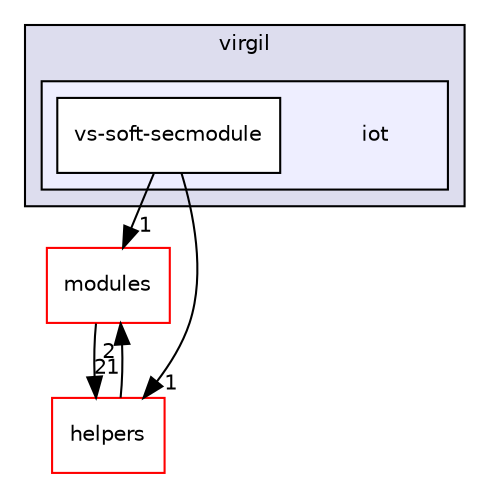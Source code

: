 digraph "iot" {
  compound=true
  node [ fontsize="10", fontname="Helvetica"];
  edge [ labelfontsize="10", labelfontname="Helvetica"];
  subgraph clusterdir_bcf59cbb42b7431e0601b5c3a1b5db05 {
    graph [ bgcolor="#ddddee", pencolor="black", label="virgil" fontname="Helvetica", fontsize="10", URL="dir_bcf59cbb42b7431e0601b5c3a1b5db05.html"]
  subgraph clusterdir_48fa8cf2822faa5cf3c303e17d5a7116 {
    graph [ bgcolor="#eeeeff", pencolor="black", label="" URL="dir_48fa8cf2822faa5cf3c303e17d5a7116.html"];
    dir_48fa8cf2822faa5cf3c303e17d5a7116 [shape=plaintext label="iot"];
    dir_554bebe695e7da4cd7a9439124914d4c [shape=box label="vs-soft-secmodule" color="black" fillcolor="white" style="filled" URL="dir_554bebe695e7da4cd7a9439124914d4c.html"];
  }
  }
  dir_e05d7e2b1ecd646af5bb94391405f3b5 [shape=box label="modules" fillcolor="white" style="filled" color="red" URL="dir_e05d7e2b1ecd646af5bb94391405f3b5.html"];
  dir_861f50189fda057e6c57d1c1130602b3 [shape=box label="helpers" fillcolor="white" style="filled" color="red" URL="dir_861f50189fda057e6c57d1c1130602b3.html"];
  dir_554bebe695e7da4cd7a9439124914d4c->dir_e05d7e2b1ecd646af5bb94391405f3b5 [headlabel="1", labeldistance=1.5 headhref="dir_000111_000008.html"];
  dir_554bebe695e7da4cd7a9439124914d4c->dir_861f50189fda057e6c57d1c1130602b3 [headlabel="1", labeldistance=1.5 headhref="dir_000111_000052.html"];
  dir_e05d7e2b1ecd646af5bb94391405f3b5->dir_861f50189fda057e6c57d1c1130602b3 [headlabel="21", labeldistance=1.5 headhref="dir_000008_000052.html"];
  dir_861f50189fda057e6c57d1c1130602b3->dir_e05d7e2b1ecd646af5bb94391405f3b5 [headlabel="2", labeldistance=1.5 headhref="dir_000052_000008.html"];
}
